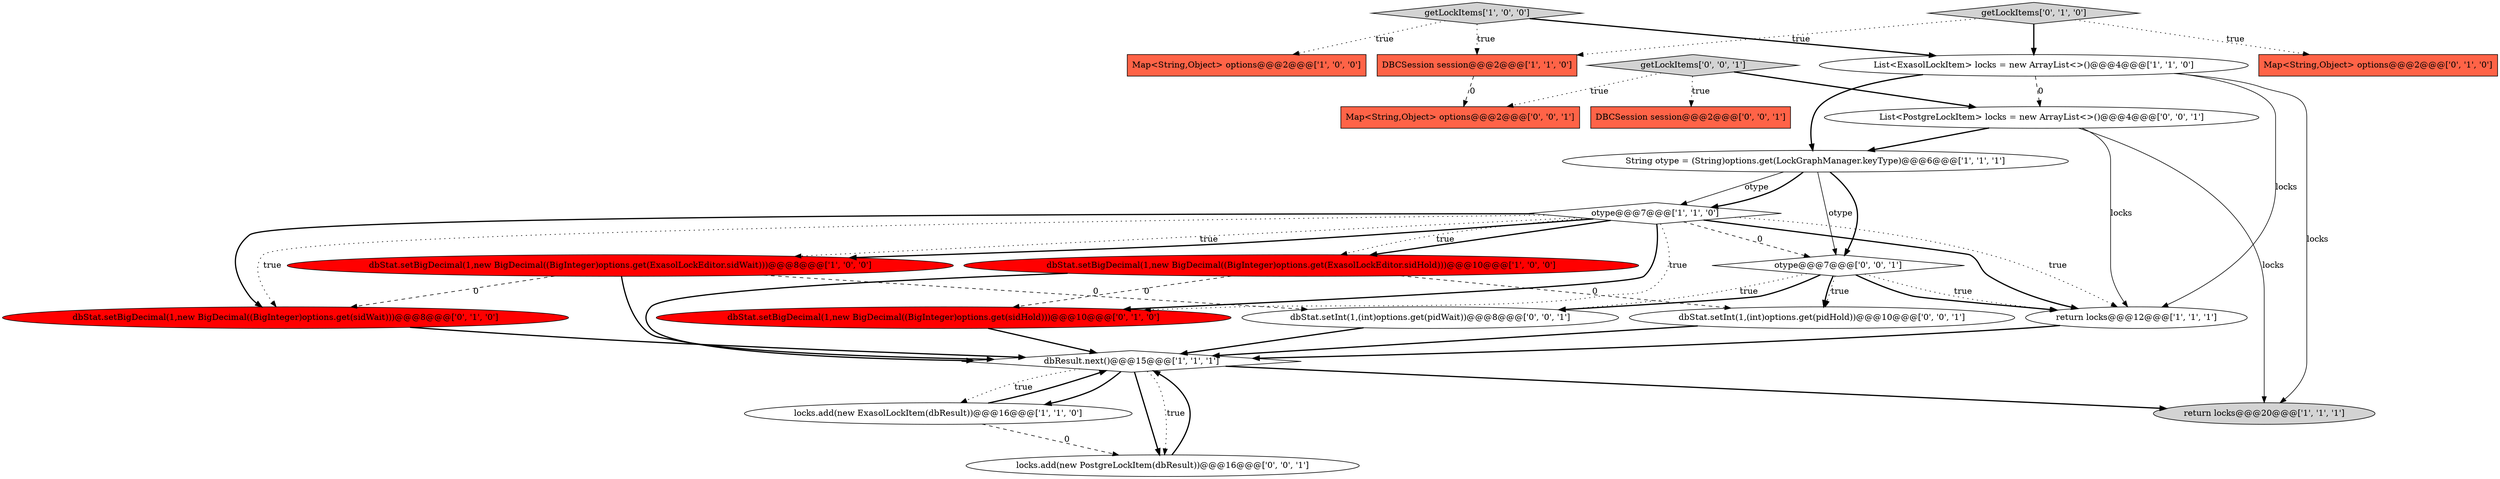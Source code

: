 digraph {
3 [style = filled, label = "Map<String,Object> options@@@2@@@['1', '0', '0']", fillcolor = tomato, shape = box image = "AAA0AAABBB1BBB"];
5 [style = filled, label = "dbStat.setBigDecimal(1,new BigDecimal((BigInteger)options.get(ExasolLockEditor.sidWait)))@@@8@@@['1', '0', '0']", fillcolor = red, shape = ellipse image = "AAA1AAABBB1BBB"];
10 [style = filled, label = "otype@@@7@@@['1', '1', '0']", fillcolor = white, shape = diamond image = "AAA0AAABBB1BBB"];
20 [style = filled, label = "List<PostgreLockItem> locks = new ArrayList<>()@@@4@@@['0', '0', '1']", fillcolor = white, shape = ellipse image = "AAA0AAABBB3BBB"];
0 [style = filled, label = "String otype = (String)options.get(LockGraphManager.keyType)@@@6@@@['1', '1', '1']", fillcolor = white, shape = ellipse image = "AAA0AAABBB1BBB"];
7 [style = filled, label = "dbStat.setBigDecimal(1,new BigDecimal((BigInteger)options.get(ExasolLockEditor.sidHold)))@@@10@@@['1', '0', '0']", fillcolor = red, shape = ellipse image = "AAA1AAABBB1BBB"];
16 [style = filled, label = "dbStat.setInt(1,(int)options.get(pidHold))@@@10@@@['0', '0', '1']", fillcolor = white, shape = ellipse image = "AAA0AAABBB3BBB"];
14 [style = filled, label = "dbStat.setBigDecimal(1,new BigDecimal((BigInteger)options.get(sidWait)))@@@8@@@['0', '1', '0']", fillcolor = red, shape = ellipse image = "AAA1AAABBB2BBB"];
17 [style = filled, label = "DBCSession session@@@2@@@['0', '0', '1']", fillcolor = tomato, shape = box image = "AAA0AAABBB3BBB"];
9 [style = filled, label = "List<ExasolLockItem> locks = new ArrayList<>()@@@4@@@['1', '1', '0']", fillcolor = white, shape = ellipse image = "AAA0AAABBB1BBB"];
23 [style = filled, label = "locks.add(new PostgreLockItem(dbResult))@@@16@@@['0', '0', '1']", fillcolor = white, shape = ellipse image = "AAA0AAABBB3BBB"];
8 [style = filled, label = "DBCSession session@@@2@@@['1', '1', '0']", fillcolor = tomato, shape = box image = "AAA0AAABBB1BBB"];
22 [style = filled, label = "otype@@@7@@@['0', '0', '1']", fillcolor = white, shape = diamond image = "AAA0AAABBB3BBB"];
6 [style = filled, label = "locks.add(new ExasolLockItem(dbResult))@@@16@@@['1', '1', '0']", fillcolor = white, shape = ellipse image = "AAA0AAABBB1BBB"];
15 [style = filled, label = "Map<String,Object> options@@@2@@@['0', '1', '0']", fillcolor = tomato, shape = box image = "AAA0AAABBB2BBB"];
2 [style = filled, label = "dbResult.next()@@@15@@@['1', '1', '1']", fillcolor = white, shape = diamond image = "AAA0AAABBB1BBB"];
1 [style = filled, label = "return locks@@@20@@@['1', '1', '1']", fillcolor = lightgray, shape = ellipse image = "AAA0AAABBB1BBB"];
19 [style = filled, label = "getLockItems['0', '0', '1']", fillcolor = lightgray, shape = diamond image = "AAA0AAABBB3BBB"];
11 [style = filled, label = "return locks@@@12@@@['1', '1', '1']", fillcolor = white, shape = ellipse image = "AAA0AAABBB1BBB"];
21 [style = filled, label = "Map<String,Object> options@@@2@@@['0', '0', '1']", fillcolor = tomato, shape = box image = "AAA0AAABBB3BBB"];
13 [style = filled, label = "getLockItems['0', '1', '0']", fillcolor = lightgray, shape = diamond image = "AAA0AAABBB2BBB"];
4 [style = filled, label = "getLockItems['1', '0', '0']", fillcolor = lightgray, shape = diamond image = "AAA0AAABBB1BBB"];
18 [style = filled, label = "dbStat.setInt(1,(int)options.get(pidWait))@@@8@@@['0', '0', '1']", fillcolor = white, shape = ellipse image = "AAA0AAABBB3BBB"];
12 [style = filled, label = "dbStat.setBigDecimal(1,new BigDecimal((BigInteger)options.get(sidHold)))@@@10@@@['0', '1', '0']", fillcolor = red, shape = ellipse image = "AAA1AAABBB2BBB"];
9->20 [style = dashed, label="0"];
4->9 [style = bold, label=""];
10->12 [style = dotted, label="true"];
5->14 [style = dashed, label="0"];
22->18 [style = dotted, label="true"];
9->0 [style = bold, label=""];
10->14 [style = bold, label=""];
22->16 [style = bold, label=""];
2->6 [style = bold, label=""];
2->1 [style = bold, label=""];
19->17 [style = dotted, label="true"];
7->16 [style = dashed, label="0"];
19->20 [style = bold, label=""];
20->0 [style = bold, label=""];
4->8 [style = dotted, label="true"];
2->23 [style = dotted, label="true"];
22->11 [style = dotted, label="true"];
19->21 [style = dotted, label="true"];
8->21 [style = dashed, label="0"];
18->2 [style = bold, label=""];
16->2 [style = bold, label=""];
0->10 [style = solid, label="otype"];
20->11 [style = solid, label="locks"];
10->5 [style = dotted, label="true"];
10->7 [style = bold, label=""];
10->22 [style = dashed, label="0"];
5->18 [style = dashed, label="0"];
11->2 [style = bold, label=""];
0->22 [style = solid, label="otype"];
6->2 [style = bold, label=""];
9->11 [style = solid, label="locks"];
10->14 [style = dotted, label="true"];
2->23 [style = bold, label=""];
5->2 [style = bold, label=""];
0->10 [style = bold, label=""];
12->2 [style = bold, label=""];
22->18 [style = bold, label=""];
4->3 [style = dotted, label="true"];
10->5 [style = bold, label=""];
10->11 [style = dotted, label="true"];
2->6 [style = dotted, label="true"];
10->12 [style = bold, label=""];
7->2 [style = bold, label=""];
13->8 [style = dotted, label="true"];
0->22 [style = bold, label=""];
22->16 [style = dotted, label="true"];
7->12 [style = dashed, label="0"];
13->15 [style = dotted, label="true"];
14->2 [style = bold, label=""];
13->9 [style = bold, label=""];
23->2 [style = bold, label=""];
20->1 [style = solid, label="locks"];
22->11 [style = bold, label=""];
10->7 [style = dotted, label="true"];
6->23 [style = dashed, label="0"];
9->1 [style = solid, label="locks"];
10->11 [style = bold, label=""];
}
